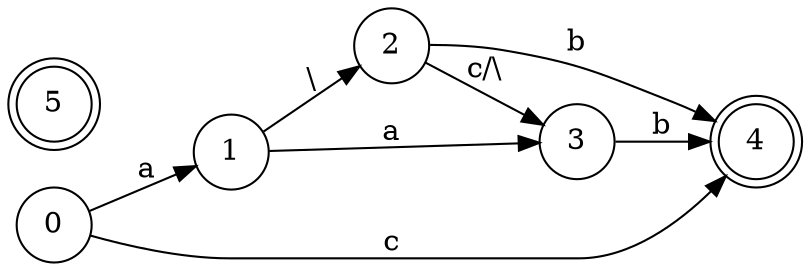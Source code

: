 digraph{
rankdir = "LR";
//Nodos
node[shape=circle] Node0 [label="0"];
node[shape=circle] Node1 [label="1"];
node[shape=circle] Node2 [label="2"];
node[shape=circle] Node3 [label="3"];

node[shape=doublecircle] Node4 [label="4"];
node[shape=doublecircle] Node5 [label="5"];

//Transiciones - Es valido tener lambda como etiqueta.
Node0->Node4 [label="c"];
Node0->Node1 [label="a"];
Node1->Node2 [label="\\"];
Node1->Node3 [label="a"];
Node2->Node4 [label="b"];
Node2->Node3 [label="c/\\"];
Node3->Node4 [label="b"];
}
